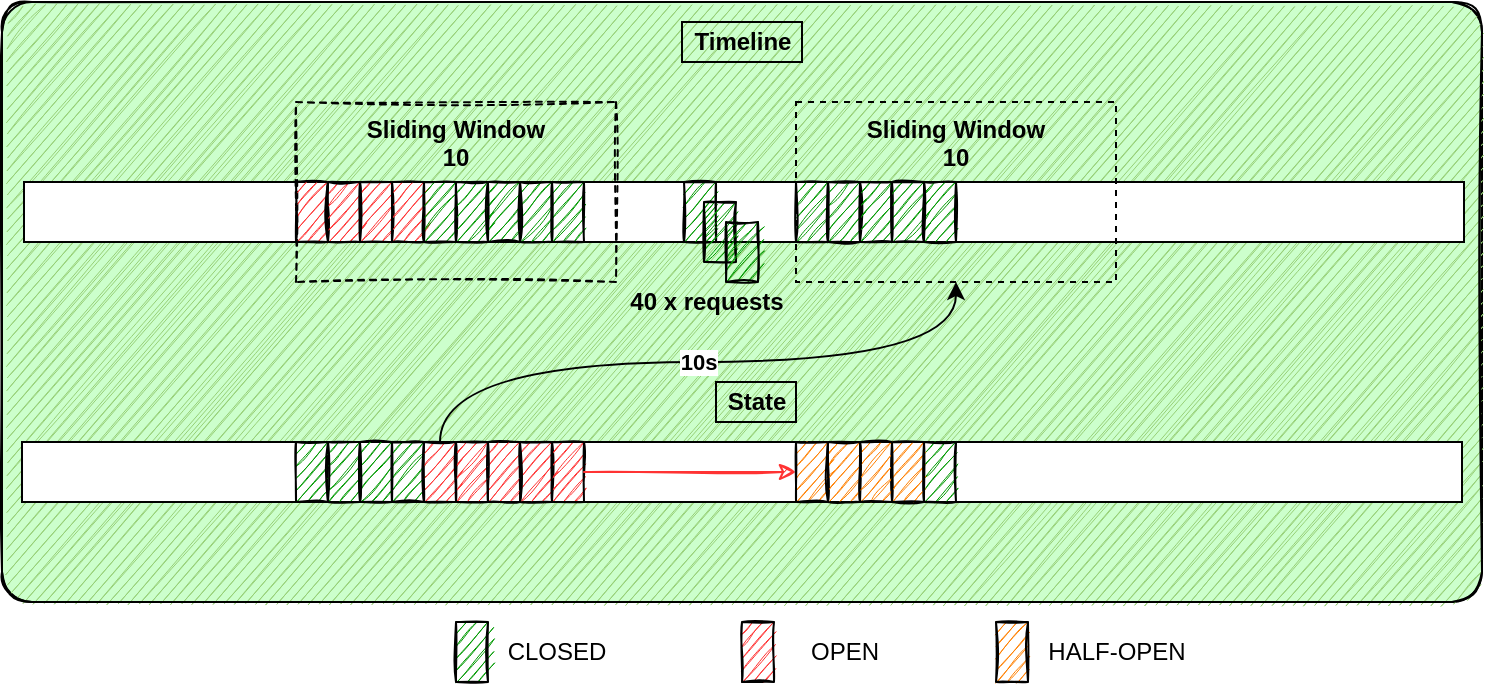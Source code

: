 <mxfile version="15.4.0" type="device"><diagram id="_ieavpXCtKtuqFBzSJOu" name="Page-1"><mxGraphModel dx="1106" dy="822" grid="1" gridSize="10" guides="1" tooltips="1" connect="1" arrows="1" fold="1" page="1" pageScale="1" pageWidth="827" pageHeight="1169" math="0" shadow="0"><root><mxCell id="0"/><mxCell id="1" parent="0"/><mxCell id="KyDQIF5e7OnQjVJy9XXo-56" value="" style="rounded=1;whiteSpace=wrap;html=1;sketch=0;strokeColor=default;strokeWidth=1;fillColor=#CCFFCC;verticalAlign=top;arcSize=5;" parent="1" vertex="1"><mxGeometry x="43" y="180" width="740" height="300" as="geometry"/></mxCell><mxCell id="KyDQIF5e7OnQjVJy9XXo-57" value="" style="rounded=1;whiteSpace=wrap;html=1;sketch=1;strokeColor=default;strokeWidth=1;fillColor=#97D077;verticalAlign=top;arcSize=5;" parent="1" vertex="1"><mxGeometry x="43" y="180" width="740" height="300" as="geometry"/></mxCell><mxCell id="KyDQIF5e7OnQjVJy9XXo-1" value="" style="rounded=0;whiteSpace=wrap;html=1;" parent="1" vertex="1"><mxGeometry x="54" y="270" width="720" height="30" as="geometry"/></mxCell><mxCell id="KyDQIF5e7OnQjVJy9XXo-3" value="Sliding Window&lt;br&gt;10" style="rounded=0;whiteSpace=wrap;html=1;dashed=1;fillColor=none;verticalAlign=top;sketch=1;strokeWidth=1;fontStyle=1" parent="1" vertex="1"><mxGeometry x="190" y="230" width="160" height="90" as="geometry"/></mxCell><mxCell id="KyDQIF5e7OnQjVJy9XXo-2" value="Timeline" style="text;html=1;align=center;verticalAlign=middle;resizable=0;points=[];autosize=1;strokeColor=default;fillColor=none;fontStyle=1" parent="1" vertex="1"><mxGeometry x="383" y="190" width="60" height="20" as="geometry"/></mxCell><mxCell id="KyDQIF5e7OnQjVJy9XXo-5" value="" style="rounded=0;whiteSpace=wrap;html=1;fillColor=#FF3333;verticalAlign=top;sketch=1;strokeWidth=1;fontStyle=1" parent="1" vertex="1"><mxGeometry x="190" y="270" width="16" height="30" as="geometry"/></mxCell><mxCell id="KyDQIF5e7OnQjVJy9XXo-7" value="" style="rounded=0;whiteSpace=wrap;html=1;fillColor=#FF3333;verticalAlign=top;sketch=1;strokeWidth=1;fontStyle=1" parent="1" vertex="1"><mxGeometry x="206" y="270" width="16" height="30" as="geometry"/></mxCell><mxCell id="KyDQIF5e7OnQjVJy9XXo-8" value="" style="rounded=0;whiteSpace=wrap;html=1;fillColor=#FF3333;verticalAlign=top;sketch=1;strokeWidth=1;fontStyle=1" parent="1" vertex="1"><mxGeometry x="222" y="270" width="16" height="30" as="geometry"/></mxCell><mxCell id="KyDQIF5e7OnQjVJy9XXo-9" value="" style="rounded=0;whiteSpace=wrap;html=1;fillColor=#FF3333;verticalAlign=top;sketch=1;strokeWidth=1;fontStyle=1" parent="1" vertex="1"><mxGeometry x="238" y="270" width="16" height="30" as="geometry"/></mxCell><mxCell id="KyDQIF5e7OnQjVJy9XXo-10" value="" style="rounded=0;whiteSpace=wrap;html=1;fillColor=#009900;verticalAlign=top;sketch=1;strokeWidth=1;fontStyle=1" parent="1" vertex="1"><mxGeometry x="254" y="270" width="16" height="30" as="geometry"/></mxCell><mxCell id="KyDQIF5e7OnQjVJy9XXo-11" value="" style="rounded=0;whiteSpace=wrap;html=1;fillColor=#009900;verticalAlign=top;sketch=1;strokeWidth=1;fontStyle=1" parent="1" vertex="1"><mxGeometry x="270" y="270" width="16" height="30" as="geometry"/></mxCell><mxCell id="KyDQIF5e7OnQjVJy9XXo-12" value="" style="rounded=0;whiteSpace=wrap;html=1;fillColor=#009900;verticalAlign=top;sketch=1;strokeWidth=1;fontStyle=1" parent="1" vertex="1"><mxGeometry x="286" y="270" width="16" height="30" as="geometry"/></mxCell><mxCell id="KyDQIF5e7OnQjVJy9XXo-13" value="" style="rounded=0;whiteSpace=wrap;html=1;fillColor=#009900;verticalAlign=top;sketch=1;strokeWidth=1;fontStyle=1" parent="1" vertex="1"><mxGeometry x="302" y="270" width="16" height="30" as="geometry"/></mxCell><mxCell id="KyDQIF5e7OnQjVJy9XXo-14" value="" style="rounded=0;whiteSpace=wrap;html=1;fillColor=#009900;verticalAlign=top;sketch=1;strokeWidth=1;fontStyle=1" parent="1" vertex="1"><mxGeometry x="318" y="270" width="16" height="30" as="geometry"/></mxCell><mxCell id="KyDQIF5e7OnQjVJy9XXo-18" value="" style="rounded=0;whiteSpace=wrap;html=1;" parent="1" vertex="1"><mxGeometry x="53" y="400" width="720" height="30" as="geometry"/></mxCell><mxCell id="KyDQIF5e7OnQjVJy9XXo-19" value="State" style="text;html=1;align=center;verticalAlign=middle;resizable=0;points=[];autosize=1;strokeColor=default;fillColor=none;fontStyle=1" parent="1" vertex="1"><mxGeometry x="400" y="370" width="40" height="20" as="geometry"/></mxCell><mxCell id="KyDQIF5e7OnQjVJy9XXo-20" value="" style="rounded=0;whiteSpace=wrap;html=1;fillColor=#009900;verticalAlign=top;sketch=1;strokeWidth=1;fontStyle=1" parent="1" vertex="1"><mxGeometry x="190" y="400" width="16" height="30" as="geometry"/></mxCell><mxCell id="KyDQIF5e7OnQjVJy9XXo-21" value="" style="rounded=0;whiteSpace=wrap;html=1;fillColor=#009900;verticalAlign=top;sketch=1;strokeWidth=1;fontStyle=1" parent="1" vertex="1"><mxGeometry x="206" y="400" width="16" height="30" as="geometry"/></mxCell><mxCell id="KyDQIF5e7OnQjVJy9XXo-22" value="" style="rounded=0;whiteSpace=wrap;html=1;fillColor=#009900;verticalAlign=top;sketch=1;strokeWidth=1;fontStyle=1" parent="1" vertex="1"><mxGeometry x="222" y="400" width="16" height="30" as="geometry"/></mxCell><mxCell id="KyDQIF5e7OnQjVJy9XXo-23" value="" style="rounded=0;whiteSpace=wrap;html=1;fillColor=#009900;verticalAlign=top;sketch=1;strokeWidth=1;fontStyle=1" parent="1" vertex="1"><mxGeometry x="238" y="400" width="16" height="30" as="geometry"/></mxCell><mxCell id="KyDQIF5e7OnQjVJy9XXo-24" value="" style="rounded=0;whiteSpace=wrap;html=1;fillColor=#FF3333;verticalAlign=top;sketch=1;strokeWidth=1;fontStyle=1" parent="1" vertex="1"><mxGeometry x="254" y="400" width="16" height="30" as="geometry"/></mxCell><mxCell id="KyDQIF5e7OnQjVJy9XXo-25" value="" style="rounded=0;whiteSpace=wrap;html=1;fillColor=#FF3333;verticalAlign=top;sketch=1;strokeWidth=1;fontStyle=1" parent="1" vertex="1"><mxGeometry x="270" y="400" width="16" height="30" as="geometry"/></mxCell><mxCell id="KyDQIF5e7OnQjVJy9XXo-26" value="" style="rounded=0;whiteSpace=wrap;html=1;fillColor=#FF3333;verticalAlign=top;sketch=1;strokeWidth=1;fontStyle=1" parent="1" vertex="1"><mxGeometry x="286" y="400" width="16" height="30" as="geometry"/></mxCell><mxCell id="KyDQIF5e7OnQjVJy9XXo-27" value="" style="rounded=0;whiteSpace=wrap;html=1;fillColor=#FF3333;verticalAlign=top;sketch=1;strokeWidth=1;fontStyle=1" parent="1" vertex="1"><mxGeometry x="302" y="400" width="16" height="30" as="geometry"/></mxCell><mxCell id="KyDQIF5e7OnQjVJy9XXo-28" value="" style="rounded=0;whiteSpace=wrap;html=1;fillColor=#FF3333;verticalAlign=top;sketch=1;strokeWidth=1;fontStyle=1" parent="1" vertex="1"><mxGeometry x="318" y="400" width="16" height="30" as="geometry"/></mxCell><mxCell id="KyDQIF5e7OnQjVJy9XXo-33" value="Sliding Window&lt;br&gt;10" style="rounded=0;whiteSpace=wrap;html=1;dashed=1;fillColor=none;verticalAlign=top;fontStyle=1" parent="1" vertex="1"><mxGeometry x="440" y="230" width="160" height="90" as="geometry"/></mxCell><mxCell id="KyDQIF5e7OnQjVJy9XXo-34" value="10s" style="curved=1;endArrow=classic;html=1;rounded=0;edgeStyle=orthogonalEdgeStyle;exitX=0.5;exitY=0;exitDx=0;exitDy=0;entryX=0.5;entryY=1;entryDx=0;entryDy=0;fontStyle=1" parent="1" source="KyDQIF5e7OnQjVJy9XXo-24" target="KyDQIF5e7OnQjVJy9XXo-33" edge="1"><mxGeometry width="50" height="50" relative="1" as="geometry"><mxPoint x="360" y="390" as="sourcePoint"/><mxPoint x="410" y="340" as="targetPoint"/><Array as="points"><mxPoint x="262" y="360"/><mxPoint x="520" y="360"/></Array></mxGeometry></mxCell><mxCell id="KyDQIF5e7OnQjVJy9XXo-35" value="" style="rounded=0;whiteSpace=wrap;html=1;fillColor=#009900;verticalAlign=top;sketch=1;strokeWidth=1;fontStyle=1" parent="1" vertex="1"><mxGeometry x="384" y="270" width="16" height="30" as="geometry"/></mxCell><mxCell id="KyDQIF5e7OnQjVJy9XXo-36" value="" style="rounded=0;whiteSpace=wrap;html=1;fillColor=#009900;verticalAlign=top;sketch=1;strokeWidth=1;fontStyle=1" parent="1" vertex="1"><mxGeometry x="394" y="280" width="16" height="30" as="geometry"/></mxCell><mxCell id="KyDQIF5e7OnQjVJy9XXo-37" value="" style="rounded=0;whiteSpace=wrap;html=1;fillColor=#009900;verticalAlign=top;sketch=1;strokeWidth=1;fontStyle=1" parent="1" vertex="1"><mxGeometry x="405" y="290" width="16" height="30" as="geometry"/></mxCell><mxCell id="KyDQIF5e7OnQjVJy9XXo-38" value="40 x requests" style="text;html=1;align=center;verticalAlign=middle;resizable=0;points=[];autosize=1;strokeColor=none;fillColor=none;fontStyle=1" parent="1" vertex="1"><mxGeometry x="350" y="320" width="90" height="20" as="geometry"/></mxCell><mxCell id="KyDQIF5e7OnQjVJy9XXo-39" value="" style="rounded=0;whiteSpace=wrap;html=1;fillColor=#009900;verticalAlign=top;sketch=1;strokeWidth=1;fontStyle=1" parent="1" vertex="1"><mxGeometry x="440" y="270" width="16" height="30" as="geometry"/></mxCell><mxCell id="KyDQIF5e7OnQjVJy9XXo-40" value="" style="rounded=0;whiteSpace=wrap;html=1;fillColor=#009900;verticalAlign=top;sketch=1;strokeWidth=1;fontStyle=1" parent="1" vertex="1"><mxGeometry x="456" y="270" width="16" height="30" as="geometry"/></mxCell><mxCell id="KyDQIF5e7OnQjVJy9XXo-41" value="" style="rounded=0;whiteSpace=wrap;html=1;fillColor=#009900;verticalAlign=top;sketch=1;strokeWidth=1;fontStyle=1" parent="1" vertex="1"><mxGeometry x="472" y="270" width="16" height="30" as="geometry"/></mxCell><mxCell id="KyDQIF5e7OnQjVJy9XXo-42" value="" style="rounded=0;whiteSpace=wrap;html=1;fillColor=#009900;verticalAlign=top;sketch=1;strokeWidth=1;fontStyle=1" parent="1" vertex="1"><mxGeometry x="488" y="270" width="16" height="30" as="geometry"/></mxCell><mxCell id="KyDQIF5e7OnQjVJy9XXo-43" value="" style="rounded=0;whiteSpace=wrap;html=1;fillColor=#009900;verticalAlign=top;sketch=1;strokeWidth=1;fontStyle=1" parent="1" vertex="1"><mxGeometry x="504" y="270" width="16" height="30" as="geometry"/></mxCell><mxCell id="KyDQIF5e7OnQjVJy9XXo-44" value="" style="rounded=0;whiteSpace=wrap;html=1;fillColor=#009900;verticalAlign=top;sketch=1;strokeWidth=1;fontStyle=1" parent="1" vertex="1"><mxGeometry x="504" y="400" width="16" height="30" as="geometry"/></mxCell><mxCell id="KyDQIF5e7OnQjVJy9XXo-54" value="" style="rounded=0;whiteSpace=wrap;html=1;fillColor=#FF8000;verticalAlign=top;sketch=1;strokeWidth=1;fontStyle=1" parent="1" vertex="1"><mxGeometry x="488" y="400" width="16" height="30" as="geometry"/></mxCell><mxCell id="KyDQIF5e7OnQjVJy9XXo-58" value="" style="rounded=0;whiteSpace=wrap;html=1;fillColor=#009900;verticalAlign=top;sketch=1;strokeWidth=1;fontStyle=1" parent="1" vertex="1"><mxGeometry x="270" y="490" width="16" height="30" as="geometry"/></mxCell><mxCell id="KyDQIF5e7OnQjVJy9XXo-59" value="" style="rounded=0;whiteSpace=wrap;html=1;fillColor=#FF3333;verticalAlign=top;sketch=1;strokeWidth=1;fontStyle=1" parent="1" vertex="1"><mxGeometry x="413" y="490" width="16" height="30" as="geometry"/></mxCell><mxCell id="KyDQIF5e7OnQjVJy9XXo-60" value="" style="rounded=0;whiteSpace=wrap;html=1;fillColor=#FF8000;verticalAlign=top;sketch=1;strokeWidth=1;fontStyle=1" parent="1" vertex="1"><mxGeometry x="540" y="490" width="16" height="30" as="geometry"/></mxCell><mxCell id="KyDQIF5e7OnQjVJy9XXo-61" value="CLOSED" style="text;html=1;align=center;verticalAlign=middle;resizable=0;points=[];autosize=1;strokeColor=none;fillColor=none;" parent="1" vertex="1"><mxGeometry x="290" y="495" width="60" height="20" as="geometry"/></mxCell><mxCell id="KyDQIF5e7OnQjVJy9XXo-62" value="OPEN" style="text;html=1;align=center;verticalAlign=middle;resizable=0;points=[];autosize=1;strokeColor=none;fillColor=none;" parent="1" vertex="1"><mxGeometry x="439" y="495" width="50" height="20" as="geometry"/></mxCell><mxCell id="KyDQIF5e7OnQjVJy9XXo-63" value="HALF-OPEN" style="text;html=1;align=center;verticalAlign=middle;resizable=0;points=[];autosize=1;strokeColor=none;fillColor=none;" parent="1" vertex="1"><mxGeometry x="560" y="495" width="80" height="20" as="geometry"/></mxCell><mxCell id="_3PPGPnGrDBMytjsRB4_-1" value="" style="rounded=0;whiteSpace=wrap;html=1;fillColor=#FF8000;verticalAlign=top;sketch=1;strokeWidth=1;fontStyle=1" parent="1" vertex="1"><mxGeometry x="472" y="400" width="16" height="30" as="geometry"/></mxCell><mxCell id="_3PPGPnGrDBMytjsRB4_-2" value="" style="edgeStyle=orthogonalEdgeStyle;rounded=0;orthogonalLoop=1;jettySize=auto;html=1;entryX=0;entryY=0.5;entryDx=0;entryDy=0;strokeWidth=1;strokeColor=#FF3333;sketch=1;fontStyle=1;endArrow=classic;endFill=1;" parent="1" source="KyDQIF5e7OnQjVJy9XXo-28" target="_3PPGPnGrDBMytjsRB4_-3" edge="1"><mxGeometry relative="1" as="geometry"><mxPoint x="334" y="415" as="sourcePoint"/><mxPoint x="488" y="415" as="targetPoint"/></mxGeometry></mxCell><mxCell id="_3PPGPnGrDBMytjsRB4_-3" value="" style="rounded=0;whiteSpace=wrap;html=1;fillColor=#FF8000;verticalAlign=top;sketch=1;strokeWidth=1;fontStyle=1" parent="1" vertex="1"><mxGeometry x="440" y="400" width="16" height="30" as="geometry"/></mxCell><mxCell id="_3PPGPnGrDBMytjsRB4_-7" value="" style="rounded=0;whiteSpace=wrap;html=1;fillColor=#FF8000;verticalAlign=top;sketch=1;strokeWidth=1;fontStyle=1" parent="1" vertex="1"><mxGeometry x="456" y="400" width="16" height="30" as="geometry"/></mxCell></root></mxGraphModel></diagram></mxfile>